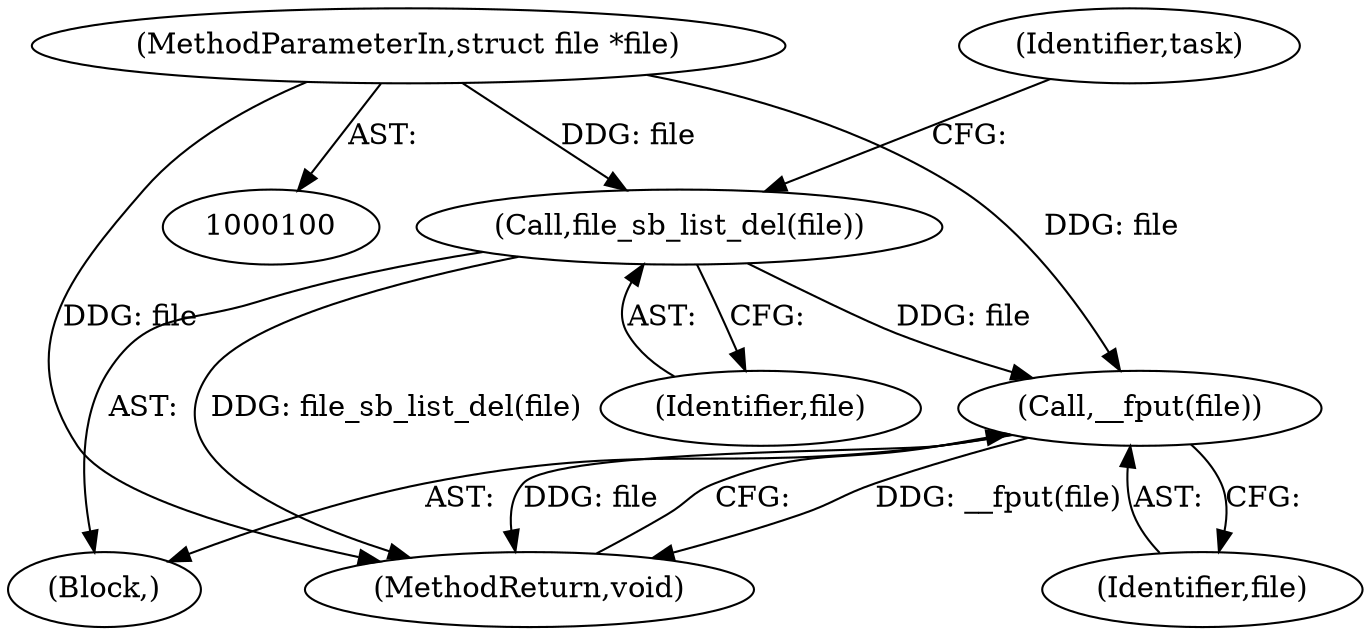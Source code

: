 digraph "1_linux_eee5cc2702929fd41cce28058dc6d6717f723f87_0@pointer" {
"1000123" [label="(Call,__fput(file))"];
"1000114" [label="(Call,file_sb_list_del(file))"];
"1000101" [label="(MethodParameterIn,struct file *file)"];
"1000109" [label="(Block,)"];
"1000125" [label="(MethodReturn,void)"];
"1000124" [label="(Identifier,file)"];
"1000115" [label="(Identifier,file)"];
"1000114" [label="(Call,file_sb_list_del(file))"];
"1000120" [label="(Identifier,task)"];
"1000101" [label="(MethodParameterIn,struct file *file)"];
"1000123" [label="(Call,__fput(file))"];
"1000123" -> "1000109"  [label="AST: "];
"1000123" -> "1000124"  [label="CFG: "];
"1000124" -> "1000123"  [label="AST: "];
"1000125" -> "1000123"  [label="CFG: "];
"1000123" -> "1000125"  [label="DDG: __fput(file)"];
"1000123" -> "1000125"  [label="DDG: file"];
"1000114" -> "1000123"  [label="DDG: file"];
"1000101" -> "1000123"  [label="DDG: file"];
"1000114" -> "1000109"  [label="AST: "];
"1000114" -> "1000115"  [label="CFG: "];
"1000115" -> "1000114"  [label="AST: "];
"1000120" -> "1000114"  [label="CFG: "];
"1000114" -> "1000125"  [label="DDG: file_sb_list_del(file)"];
"1000101" -> "1000114"  [label="DDG: file"];
"1000101" -> "1000100"  [label="AST: "];
"1000101" -> "1000125"  [label="DDG: file"];
}
